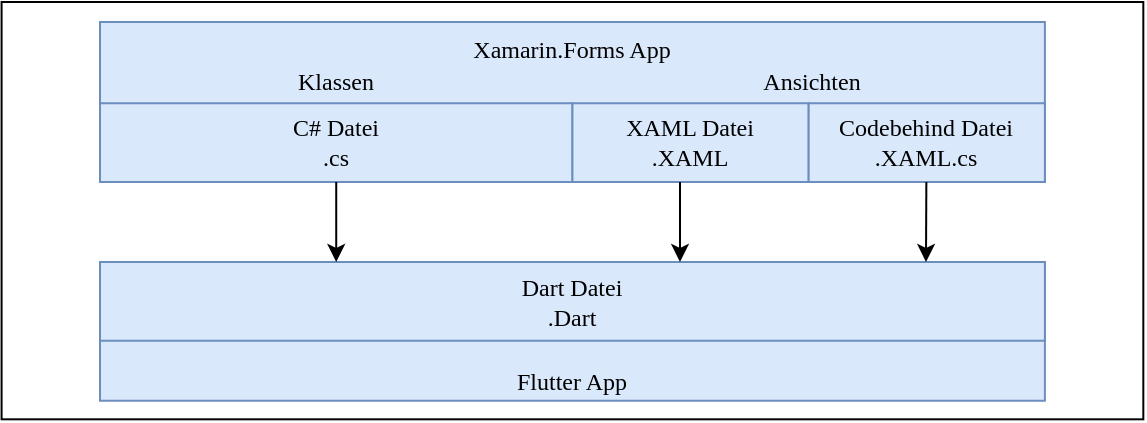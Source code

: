 <mxfile version="14.4.3" type="device"><diagram id="GOjL_E7WRZjc45i1GvwB" name="Page-1"><mxGraphModel dx="643" dy="457" grid="1" gridSize="10" guides="1" tooltips="1" connect="1" arrows="1" fold="1" page="1" pageScale="1" pageWidth="827" pageHeight="1169" math="0" shadow="0"><root><mxCell id="0"/><mxCell id="1" parent="0"/><mxCell id="s1ELhf48AlZ3aALQF1p6-1" value="" style="rounded=0;whiteSpace=wrap;html=1;fontFamily=Times New Roman;" vertex="1" parent="1"><mxGeometry x="90.79" y="160" width="570.87" height="208.661" as="geometry"/></mxCell><mxCell id="s1ELhf48AlZ3aALQF1p6-5" value="Flutter App" style="rounded=0;whiteSpace=wrap;html=1;fontFamily=Times New Roman;verticalAlign=bottom;fillColor=#dae8fc;strokeColor=#6c8ebf;" vertex="1" parent="1"><mxGeometry x="140" y="290" width="472.44" height="69.37" as="geometry"/></mxCell><mxCell id="s1ELhf48AlZ3aALQF1p6-6" value="Xamarin.Forms App" style="rounded=0;whiteSpace=wrap;html=1;verticalAlign=top;fontFamily=Times New Roman;fillColor=#dae8fc;strokeColor=#6c8ebf;" vertex="1" parent="1"><mxGeometry x="140" y="170" width="472.44" height="80" as="geometry"/></mxCell><mxCell id="s1ELhf48AlZ3aALQF1p6-8" value="C# Datei&lt;br&gt;.cs" style="rounded=0;whiteSpace=wrap;html=1;fontFamily=Times New Roman;fillColor=#dae8fc;strokeColor=#6c8ebf;" vertex="1" parent="1"><mxGeometry x="140" y="210.63" width="236.22" height="39.37" as="geometry"/></mxCell><mxCell id="s1ELhf48AlZ3aALQF1p6-9" value="XAML Datei&lt;br&gt;.XAML" style="rounded=0;whiteSpace=wrap;html=1;fontFamily=Times New Roman;fillColor=#dae8fc;strokeColor=#6c8ebf;" vertex="1" parent="1"><mxGeometry x="376.22" y="210.63" width="118.11" height="39.37" as="geometry"/></mxCell><mxCell id="s1ELhf48AlZ3aALQF1p6-10" value="Codebehind Datei&lt;br&gt;.XAML.cs" style="rounded=0;whiteSpace=wrap;html=1;fontFamily=Times New Roman;fillColor=#dae8fc;strokeColor=#6c8ebf;" vertex="1" parent="1"><mxGeometry x="494.33" y="210.63" width="118.11" height="39.37" as="geometry"/></mxCell><mxCell id="s1ELhf48AlZ3aALQF1p6-11" value="Klassen" style="text;html=1;strokeColor=none;fillColor=none;align=center;verticalAlign=middle;whiteSpace=wrap;rounded=0;fontFamily=Times New Roman;" vertex="1" parent="1"><mxGeometry x="192.11" y="190" width="132" height="20" as="geometry"/></mxCell><mxCell id="s1ELhf48AlZ3aALQF1p6-12" value="Ansichten" style="text;html=1;strokeColor=none;fillColor=none;align=center;verticalAlign=middle;whiteSpace=wrap;rounded=0;fontFamily=Times New Roman;" vertex="1" parent="1"><mxGeometry x="430" y="190" width="132" height="20" as="geometry"/></mxCell><mxCell id="s1ELhf48AlZ3aALQF1p6-14" value="Dart Datei&lt;br&gt;.Dart" style="rounded=0;whiteSpace=wrap;html=1;fontFamily=Times New Roman;fillColor=#dae8fc;strokeColor=#6c8ebf;" vertex="1" parent="1"><mxGeometry x="140" y="290" width="472.44" height="39.37" as="geometry"/></mxCell><mxCell id="s1ELhf48AlZ3aALQF1p6-15" value="" style="endArrow=classic;html=1;fontFamily=Times New Roman;exitX=0.5;exitY=1;exitDx=0;exitDy=0;entryX=0.25;entryY=0;entryDx=0;entryDy=0;" edge="1" parent="1" source="s1ELhf48AlZ3aALQF1p6-8" target="s1ELhf48AlZ3aALQF1p6-14"><mxGeometry width="50" height="50" relative="1" as="geometry"><mxPoint x="220" y="300" as="sourcePoint"/><mxPoint x="270" y="250" as="targetPoint"/></mxGeometry></mxCell><mxCell id="s1ELhf48AlZ3aALQF1p6-19" value="" style="endArrow=classic;html=1;fontFamily=Times New Roman;exitX=0.5;exitY=1;exitDx=0;exitDy=0;" edge="1" parent="1"><mxGeometry width="50" height="50" relative="1" as="geometry"><mxPoint x="430" y="250" as="sourcePoint"/><mxPoint x="430" y="290" as="targetPoint"/></mxGeometry></mxCell><mxCell id="s1ELhf48AlZ3aALQF1p6-20" value="" style="endArrow=classic;html=1;fontFamily=Times New Roman;exitX=0.5;exitY=1;exitDx=0;exitDy=0;" edge="1" parent="1"><mxGeometry width="50" height="50" relative="1" as="geometry"><mxPoint x="553.18" y="250" as="sourcePoint"/><mxPoint x="553" y="290" as="targetPoint"/></mxGeometry></mxCell></root></mxGraphModel></diagram></mxfile>